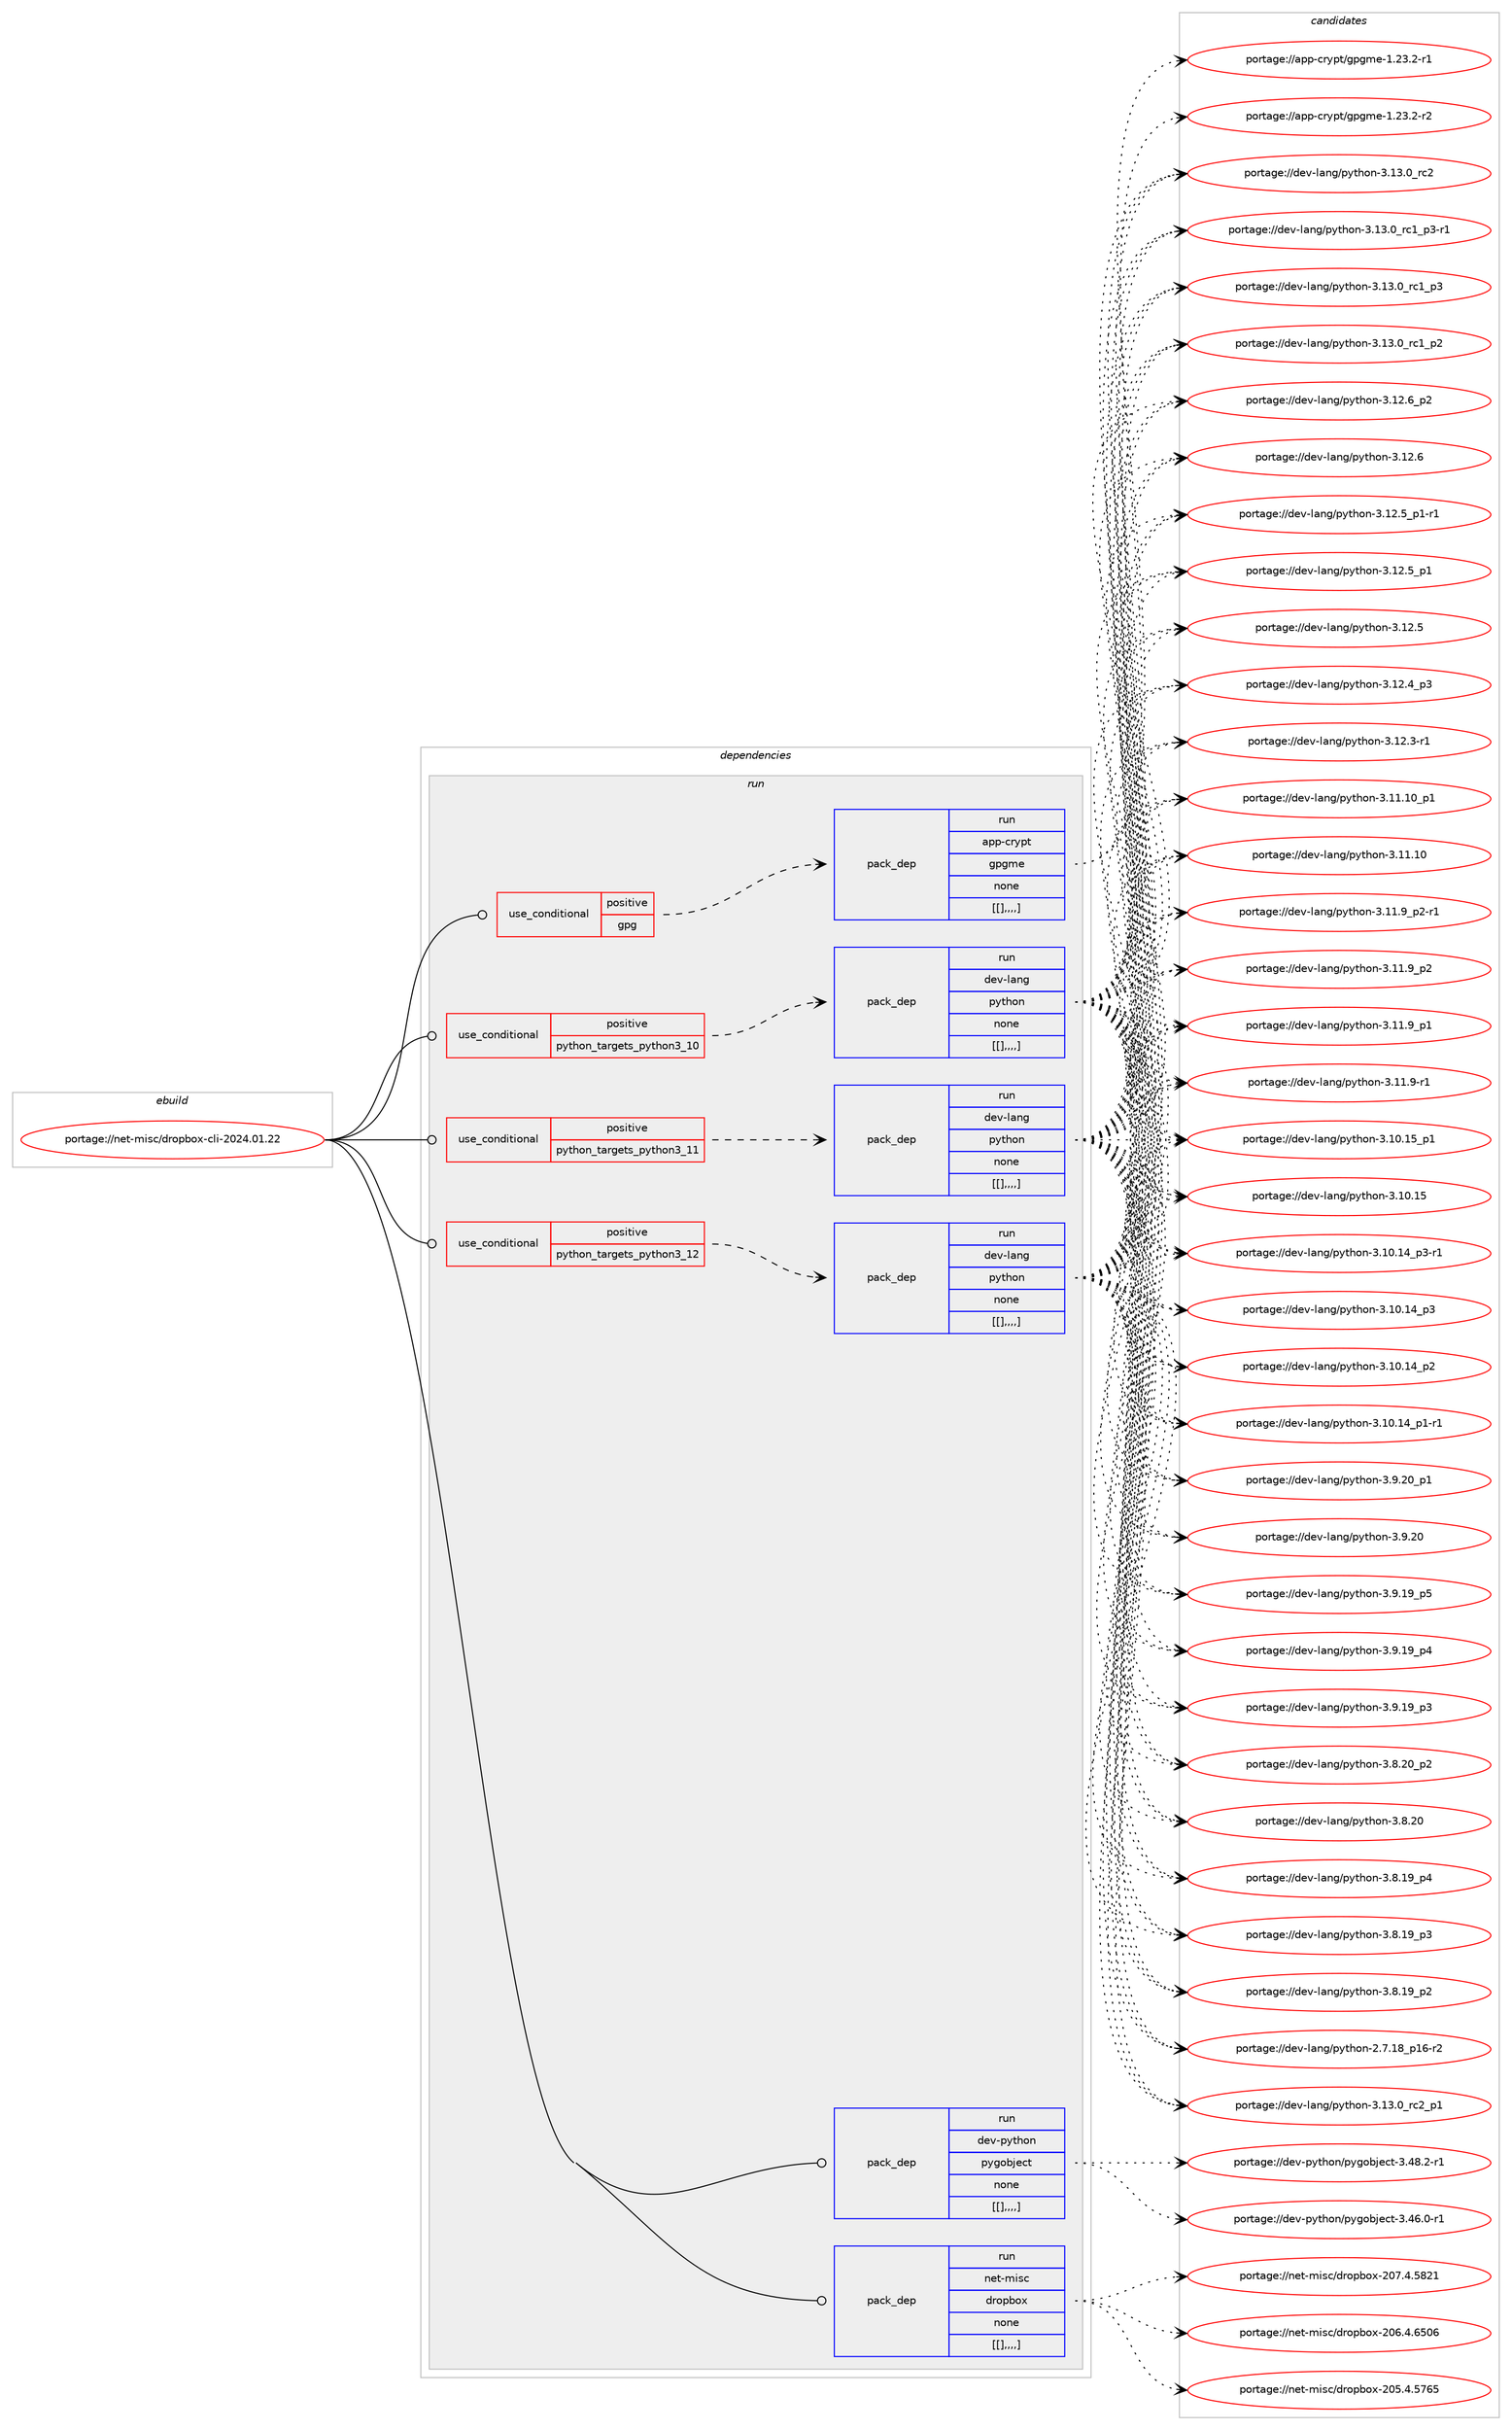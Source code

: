 digraph prolog {

# *************
# Graph options
# *************

newrank=true;
concentrate=true;
compound=true;
graph [rankdir=LR,fontname=Helvetica,fontsize=10,ranksep=1.5];#, ranksep=2.5, nodesep=0.2];
edge  [arrowhead=vee];
node  [fontname=Helvetica,fontsize=10];

# **********
# The ebuild
# **********

subgraph cluster_leftcol {
color=gray;
label=<<i>ebuild</i>>;
id [label="portage://net-misc/dropbox-cli-2024.01.22", color=red, width=4, href="../net-misc/dropbox-cli-2024.01.22.svg"];
}

# ****************
# The dependencies
# ****************

subgraph cluster_midcol {
color=gray;
label=<<i>dependencies</i>>;
subgraph cluster_compile {
fillcolor="#eeeeee";
style=filled;
label=<<i>compile</i>>;
}
subgraph cluster_compileandrun {
fillcolor="#eeeeee";
style=filled;
label=<<i>compile and run</i>>;
}
subgraph cluster_run {
fillcolor="#eeeeee";
style=filled;
label=<<i>run</i>>;
subgraph cond100515 {
dependency378895 [label=<<TABLE BORDER="0" CELLBORDER="1" CELLSPACING="0" CELLPADDING="4"><TR><TD ROWSPAN="3" CELLPADDING="10">use_conditional</TD></TR><TR><TD>positive</TD></TR><TR><TD>gpg</TD></TR></TABLE>>, shape=none, color=red];
subgraph pack275678 {
dependency378896 [label=<<TABLE BORDER="0" CELLBORDER="1" CELLSPACING="0" CELLPADDING="4" WIDTH="220"><TR><TD ROWSPAN="6" CELLPADDING="30">pack_dep</TD></TR><TR><TD WIDTH="110">run</TD></TR><TR><TD>app-crypt</TD></TR><TR><TD>gpgme</TD></TR><TR><TD>none</TD></TR><TR><TD>[[],,,,]</TD></TR></TABLE>>, shape=none, color=blue];
}
dependency378895:e -> dependency378896:w [weight=20,style="dashed",arrowhead="vee"];
}
id:e -> dependency378895:w [weight=20,style="solid",arrowhead="odot"];
subgraph cond100516 {
dependency378897 [label=<<TABLE BORDER="0" CELLBORDER="1" CELLSPACING="0" CELLPADDING="4"><TR><TD ROWSPAN="3" CELLPADDING="10">use_conditional</TD></TR><TR><TD>positive</TD></TR><TR><TD>python_targets_python3_10</TD></TR></TABLE>>, shape=none, color=red];
subgraph pack275679 {
dependency378898 [label=<<TABLE BORDER="0" CELLBORDER="1" CELLSPACING="0" CELLPADDING="4" WIDTH="220"><TR><TD ROWSPAN="6" CELLPADDING="30">pack_dep</TD></TR><TR><TD WIDTH="110">run</TD></TR><TR><TD>dev-lang</TD></TR><TR><TD>python</TD></TR><TR><TD>none</TD></TR><TR><TD>[[],,,,]</TD></TR></TABLE>>, shape=none, color=blue];
}
dependency378897:e -> dependency378898:w [weight=20,style="dashed",arrowhead="vee"];
}
id:e -> dependency378897:w [weight=20,style="solid",arrowhead="odot"];
subgraph cond100517 {
dependency378899 [label=<<TABLE BORDER="0" CELLBORDER="1" CELLSPACING="0" CELLPADDING="4"><TR><TD ROWSPAN="3" CELLPADDING="10">use_conditional</TD></TR><TR><TD>positive</TD></TR><TR><TD>python_targets_python3_11</TD></TR></TABLE>>, shape=none, color=red];
subgraph pack275680 {
dependency378900 [label=<<TABLE BORDER="0" CELLBORDER="1" CELLSPACING="0" CELLPADDING="4" WIDTH="220"><TR><TD ROWSPAN="6" CELLPADDING="30">pack_dep</TD></TR><TR><TD WIDTH="110">run</TD></TR><TR><TD>dev-lang</TD></TR><TR><TD>python</TD></TR><TR><TD>none</TD></TR><TR><TD>[[],,,,]</TD></TR></TABLE>>, shape=none, color=blue];
}
dependency378899:e -> dependency378900:w [weight=20,style="dashed",arrowhead="vee"];
}
id:e -> dependency378899:w [weight=20,style="solid",arrowhead="odot"];
subgraph cond100518 {
dependency378901 [label=<<TABLE BORDER="0" CELLBORDER="1" CELLSPACING="0" CELLPADDING="4"><TR><TD ROWSPAN="3" CELLPADDING="10">use_conditional</TD></TR><TR><TD>positive</TD></TR><TR><TD>python_targets_python3_12</TD></TR></TABLE>>, shape=none, color=red];
subgraph pack275681 {
dependency378902 [label=<<TABLE BORDER="0" CELLBORDER="1" CELLSPACING="0" CELLPADDING="4" WIDTH="220"><TR><TD ROWSPAN="6" CELLPADDING="30">pack_dep</TD></TR><TR><TD WIDTH="110">run</TD></TR><TR><TD>dev-lang</TD></TR><TR><TD>python</TD></TR><TR><TD>none</TD></TR><TR><TD>[[],,,,]</TD></TR></TABLE>>, shape=none, color=blue];
}
dependency378901:e -> dependency378902:w [weight=20,style="dashed",arrowhead="vee"];
}
id:e -> dependency378901:w [weight=20,style="solid",arrowhead="odot"];
subgraph pack275682 {
dependency378903 [label=<<TABLE BORDER="0" CELLBORDER="1" CELLSPACING="0" CELLPADDING="4" WIDTH="220"><TR><TD ROWSPAN="6" CELLPADDING="30">pack_dep</TD></TR><TR><TD WIDTH="110">run</TD></TR><TR><TD>dev-python</TD></TR><TR><TD>pygobject</TD></TR><TR><TD>none</TD></TR><TR><TD>[[],,,,]</TD></TR></TABLE>>, shape=none, color=blue];
}
id:e -> dependency378903:w [weight=20,style="solid",arrowhead="odot"];
subgraph pack275683 {
dependency378904 [label=<<TABLE BORDER="0" CELLBORDER="1" CELLSPACING="0" CELLPADDING="4" WIDTH="220"><TR><TD ROWSPAN="6" CELLPADDING="30">pack_dep</TD></TR><TR><TD WIDTH="110">run</TD></TR><TR><TD>net-misc</TD></TR><TR><TD>dropbox</TD></TR><TR><TD>none</TD></TR><TR><TD>[[],,,,]</TD></TR></TABLE>>, shape=none, color=blue];
}
id:e -> dependency378904:w [weight=20,style="solid",arrowhead="odot"];
}
}

# **************
# The candidates
# **************

subgraph cluster_choices {
rank=same;
color=gray;
label=<<i>candidates</i>>;

subgraph choice275678 {
color=black;
nodesep=1;
choice97112112459911412111211647103112103109101454946505146504511450 [label="portage://app-crypt/gpgme-1.23.2-r2", color=red, width=4,href="../app-crypt/gpgme-1.23.2-r2.svg"];
choice97112112459911412111211647103112103109101454946505146504511449 [label="portage://app-crypt/gpgme-1.23.2-r1", color=red, width=4,href="../app-crypt/gpgme-1.23.2-r1.svg"];
dependency378896:e -> choice97112112459911412111211647103112103109101454946505146504511450:w [style=dotted,weight="100"];
dependency378896:e -> choice97112112459911412111211647103112103109101454946505146504511449:w [style=dotted,weight="100"];
}
subgraph choice275679 {
color=black;
nodesep=1;
choice100101118451089711010347112121116104111110455146495146489511499509511249 [label="portage://dev-lang/python-3.13.0_rc2_p1", color=red, width=4,href="../dev-lang/python-3.13.0_rc2_p1.svg"];
choice10010111845108971101034711212111610411111045514649514648951149950 [label="portage://dev-lang/python-3.13.0_rc2", color=red, width=4,href="../dev-lang/python-3.13.0_rc2.svg"];
choice1001011184510897110103471121211161041111104551464951464895114994995112514511449 [label="portage://dev-lang/python-3.13.0_rc1_p3-r1", color=red, width=4,href="../dev-lang/python-3.13.0_rc1_p3-r1.svg"];
choice100101118451089711010347112121116104111110455146495146489511499499511251 [label="portage://dev-lang/python-3.13.0_rc1_p3", color=red, width=4,href="../dev-lang/python-3.13.0_rc1_p3.svg"];
choice100101118451089711010347112121116104111110455146495146489511499499511250 [label="portage://dev-lang/python-3.13.0_rc1_p2", color=red, width=4,href="../dev-lang/python-3.13.0_rc1_p2.svg"];
choice100101118451089711010347112121116104111110455146495046549511250 [label="portage://dev-lang/python-3.12.6_p2", color=red, width=4,href="../dev-lang/python-3.12.6_p2.svg"];
choice10010111845108971101034711212111610411111045514649504654 [label="portage://dev-lang/python-3.12.6", color=red, width=4,href="../dev-lang/python-3.12.6.svg"];
choice1001011184510897110103471121211161041111104551464950465395112494511449 [label="portage://dev-lang/python-3.12.5_p1-r1", color=red, width=4,href="../dev-lang/python-3.12.5_p1-r1.svg"];
choice100101118451089711010347112121116104111110455146495046539511249 [label="portage://dev-lang/python-3.12.5_p1", color=red, width=4,href="../dev-lang/python-3.12.5_p1.svg"];
choice10010111845108971101034711212111610411111045514649504653 [label="portage://dev-lang/python-3.12.5", color=red, width=4,href="../dev-lang/python-3.12.5.svg"];
choice100101118451089711010347112121116104111110455146495046529511251 [label="portage://dev-lang/python-3.12.4_p3", color=red, width=4,href="../dev-lang/python-3.12.4_p3.svg"];
choice100101118451089711010347112121116104111110455146495046514511449 [label="portage://dev-lang/python-3.12.3-r1", color=red, width=4,href="../dev-lang/python-3.12.3-r1.svg"];
choice10010111845108971101034711212111610411111045514649494649489511249 [label="portage://dev-lang/python-3.11.10_p1", color=red, width=4,href="../dev-lang/python-3.11.10_p1.svg"];
choice1001011184510897110103471121211161041111104551464949464948 [label="portage://dev-lang/python-3.11.10", color=red, width=4,href="../dev-lang/python-3.11.10.svg"];
choice1001011184510897110103471121211161041111104551464949465795112504511449 [label="portage://dev-lang/python-3.11.9_p2-r1", color=red, width=4,href="../dev-lang/python-3.11.9_p2-r1.svg"];
choice100101118451089711010347112121116104111110455146494946579511250 [label="portage://dev-lang/python-3.11.9_p2", color=red, width=4,href="../dev-lang/python-3.11.9_p2.svg"];
choice100101118451089711010347112121116104111110455146494946579511249 [label="portage://dev-lang/python-3.11.9_p1", color=red, width=4,href="../dev-lang/python-3.11.9_p1.svg"];
choice100101118451089711010347112121116104111110455146494946574511449 [label="portage://dev-lang/python-3.11.9-r1", color=red, width=4,href="../dev-lang/python-3.11.9-r1.svg"];
choice10010111845108971101034711212111610411111045514649484649539511249 [label="portage://dev-lang/python-3.10.15_p1", color=red, width=4,href="../dev-lang/python-3.10.15_p1.svg"];
choice1001011184510897110103471121211161041111104551464948464953 [label="portage://dev-lang/python-3.10.15", color=red, width=4,href="../dev-lang/python-3.10.15.svg"];
choice100101118451089711010347112121116104111110455146494846495295112514511449 [label="portage://dev-lang/python-3.10.14_p3-r1", color=red, width=4,href="../dev-lang/python-3.10.14_p3-r1.svg"];
choice10010111845108971101034711212111610411111045514649484649529511251 [label="portage://dev-lang/python-3.10.14_p3", color=red, width=4,href="../dev-lang/python-3.10.14_p3.svg"];
choice10010111845108971101034711212111610411111045514649484649529511250 [label="portage://dev-lang/python-3.10.14_p2", color=red, width=4,href="../dev-lang/python-3.10.14_p2.svg"];
choice100101118451089711010347112121116104111110455146494846495295112494511449 [label="portage://dev-lang/python-3.10.14_p1-r1", color=red, width=4,href="../dev-lang/python-3.10.14_p1-r1.svg"];
choice100101118451089711010347112121116104111110455146574650489511249 [label="portage://dev-lang/python-3.9.20_p1", color=red, width=4,href="../dev-lang/python-3.9.20_p1.svg"];
choice10010111845108971101034711212111610411111045514657465048 [label="portage://dev-lang/python-3.9.20", color=red, width=4,href="../dev-lang/python-3.9.20.svg"];
choice100101118451089711010347112121116104111110455146574649579511253 [label="portage://dev-lang/python-3.9.19_p5", color=red, width=4,href="../dev-lang/python-3.9.19_p5.svg"];
choice100101118451089711010347112121116104111110455146574649579511252 [label="portage://dev-lang/python-3.9.19_p4", color=red, width=4,href="../dev-lang/python-3.9.19_p4.svg"];
choice100101118451089711010347112121116104111110455146574649579511251 [label="portage://dev-lang/python-3.9.19_p3", color=red, width=4,href="../dev-lang/python-3.9.19_p3.svg"];
choice100101118451089711010347112121116104111110455146564650489511250 [label="portage://dev-lang/python-3.8.20_p2", color=red, width=4,href="../dev-lang/python-3.8.20_p2.svg"];
choice10010111845108971101034711212111610411111045514656465048 [label="portage://dev-lang/python-3.8.20", color=red, width=4,href="../dev-lang/python-3.8.20.svg"];
choice100101118451089711010347112121116104111110455146564649579511252 [label="portage://dev-lang/python-3.8.19_p4", color=red, width=4,href="../dev-lang/python-3.8.19_p4.svg"];
choice100101118451089711010347112121116104111110455146564649579511251 [label="portage://dev-lang/python-3.8.19_p3", color=red, width=4,href="../dev-lang/python-3.8.19_p3.svg"];
choice100101118451089711010347112121116104111110455146564649579511250 [label="portage://dev-lang/python-3.8.19_p2", color=red, width=4,href="../dev-lang/python-3.8.19_p2.svg"];
choice100101118451089711010347112121116104111110455046554649569511249544511450 [label="portage://dev-lang/python-2.7.18_p16-r2", color=red, width=4,href="../dev-lang/python-2.7.18_p16-r2.svg"];
dependency378898:e -> choice100101118451089711010347112121116104111110455146495146489511499509511249:w [style=dotted,weight="100"];
dependency378898:e -> choice10010111845108971101034711212111610411111045514649514648951149950:w [style=dotted,weight="100"];
dependency378898:e -> choice1001011184510897110103471121211161041111104551464951464895114994995112514511449:w [style=dotted,weight="100"];
dependency378898:e -> choice100101118451089711010347112121116104111110455146495146489511499499511251:w [style=dotted,weight="100"];
dependency378898:e -> choice100101118451089711010347112121116104111110455146495146489511499499511250:w [style=dotted,weight="100"];
dependency378898:e -> choice100101118451089711010347112121116104111110455146495046549511250:w [style=dotted,weight="100"];
dependency378898:e -> choice10010111845108971101034711212111610411111045514649504654:w [style=dotted,weight="100"];
dependency378898:e -> choice1001011184510897110103471121211161041111104551464950465395112494511449:w [style=dotted,weight="100"];
dependency378898:e -> choice100101118451089711010347112121116104111110455146495046539511249:w [style=dotted,weight="100"];
dependency378898:e -> choice10010111845108971101034711212111610411111045514649504653:w [style=dotted,weight="100"];
dependency378898:e -> choice100101118451089711010347112121116104111110455146495046529511251:w [style=dotted,weight="100"];
dependency378898:e -> choice100101118451089711010347112121116104111110455146495046514511449:w [style=dotted,weight="100"];
dependency378898:e -> choice10010111845108971101034711212111610411111045514649494649489511249:w [style=dotted,weight="100"];
dependency378898:e -> choice1001011184510897110103471121211161041111104551464949464948:w [style=dotted,weight="100"];
dependency378898:e -> choice1001011184510897110103471121211161041111104551464949465795112504511449:w [style=dotted,weight="100"];
dependency378898:e -> choice100101118451089711010347112121116104111110455146494946579511250:w [style=dotted,weight="100"];
dependency378898:e -> choice100101118451089711010347112121116104111110455146494946579511249:w [style=dotted,weight="100"];
dependency378898:e -> choice100101118451089711010347112121116104111110455146494946574511449:w [style=dotted,weight="100"];
dependency378898:e -> choice10010111845108971101034711212111610411111045514649484649539511249:w [style=dotted,weight="100"];
dependency378898:e -> choice1001011184510897110103471121211161041111104551464948464953:w [style=dotted,weight="100"];
dependency378898:e -> choice100101118451089711010347112121116104111110455146494846495295112514511449:w [style=dotted,weight="100"];
dependency378898:e -> choice10010111845108971101034711212111610411111045514649484649529511251:w [style=dotted,weight="100"];
dependency378898:e -> choice10010111845108971101034711212111610411111045514649484649529511250:w [style=dotted,weight="100"];
dependency378898:e -> choice100101118451089711010347112121116104111110455146494846495295112494511449:w [style=dotted,weight="100"];
dependency378898:e -> choice100101118451089711010347112121116104111110455146574650489511249:w [style=dotted,weight="100"];
dependency378898:e -> choice10010111845108971101034711212111610411111045514657465048:w [style=dotted,weight="100"];
dependency378898:e -> choice100101118451089711010347112121116104111110455146574649579511253:w [style=dotted,weight="100"];
dependency378898:e -> choice100101118451089711010347112121116104111110455146574649579511252:w [style=dotted,weight="100"];
dependency378898:e -> choice100101118451089711010347112121116104111110455146574649579511251:w [style=dotted,weight="100"];
dependency378898:e -> choice100101118451089711010347112121116104111110455146564650489511250:w [style=dotted,weight="100"];
dependency378898:e -> choice10010111845108971101034711212111610411111045514656465048:w [style=dotted,weight="100"];
dependency378898:e -> choice100101118451089711010347112121116104111110455146564649579511252:w [style=dotted,weight="100"];
dependency378898:e -> choice100101118451089711010347112121116104111110455146564649579511251:w [style=dotted,weight="100"];
dependency378898:e -> choice100101118451089711010347112121116104111110455146564649579511250:w [style=dotted,weight="100"];
dependency378898:e -> choice100101118451089711010347112121116104111110455046554649569511249544511450:w [style=dotted,weight="100"];
}
subgraph choice275680 {
color=black;
nodesep=1;
choice100101118451089711010347112121116104111110455146495146489511499509511249 [label="portage://dev-lang/python-3.13.0_rc2_p1", color=red, width=4,href="../dev-lang/python-3.13.0_rc2_p1.svg"];
choice10010111845108971101034711212111610411111045514649514648951149950 [label="portage://dev-lang/python-3.13.0_rc2", color=red, width=4,href="../dev-lang/python-3.13.0_rc2.svg"];
choice1001011184510897110103471121211161041111104551464951464895114994995112514511449 [label="portage://dev-lang/python-3.13.0_rc1_p3-r1", color=red, width=4,href="../dev-lang/python-3.13.0_rc1_p3-r1.svg"];
choice100101118451089711010347112121116104111110455146495146489511499499511251 [label="portage://dev-lang/python-3.13.0_rc1_p3", color=red, width=4,href="../dev-lang/python-3.13.0_rc1_p3.svg"];
choice100101118451089711010347112121116104111110455146495146489511499499511250 [label="portage://dev-lang/python-3.13.0_rc1_p2", color=red, width=4,href="../dev-lang/python-3.13.0_rc1_p2.svg"];
choice100101118451089711010347112121116104111110455146495046549511250 [label="portage://dev-lang/python-3.12.6_p2", color=red, width=4,href="../dev-lang/python-3.12.6_p2.svg"];
choice10010111845108971101034711212111610411111045514649504654 [label="portage://dev-lang/python-3.12.6", color=red, width=4,href="../dev-lang/python-3.12.6.svg"];
choice1001011184510897110103471121211161041111104551464950465395112494511449 [label="portage://dev-lang/python-3.12.5_p1-r1", color=red, width=4,href="../dev-lang/python-3.12.5_p1-r1.svg"];
choice100101118451089711010347112121116104111110455146495046539511249 [label="portage://dev-lang/python-3.12.5_p1", color=red, width=4,href="../dev-lang/python-3.12.5_p1.svg"];
choice10010111845108971101034711212111610411111045514649504653 [label="portage://dev-lang/python-3.12.5", color=red, width=4,href="../dev-lang/python-3.12.5.svg"];
choice100101118451089711010347112121116104111110455146495046529511251 [label="portage://dev-lang/python-3.12.4_p3", color=red, width=4,href="../dev-lang/python-3.12.4_p3.svg"];
choice100101118451089711010347112121116104111110455146495046514511449 [label="portage://dev-lang/python-3.12.3-r1", color=red, width=4,href="../dev-lang/python-3.12.3-r1.svg"];
choice10010111845108971101034711212111610411111045514649494649489511249 [label="portage://dev-lang/python-3.11.10_p1", color=red, width=4,href="../dev-lang/python-3.11.10_p1.svg"];
choice1001011184510897110103471121211161041111104551464949464948 [label="portage://dev-lang/python-3.11.10", color=red, width=4,href="../dev-lang/python-3.11.10.svg"];
choice1001011184510897110103471121211161041111104551464949465795112504511449 [label="portage://dev-lang/python-3.11.9_p2-r1", color=red, width=4,href="../dev-lang/python-3.11.9_p2-r1.svg"];
choice100101118451089711010347112121116104111110455146494946579511250 [label="portage://dev-lang/python-3.11.9_p2", color=red, width=4,href="../dev-lang/python-3.11.9_p2.svg"];
choice100101118451089711010347112121116104111110455146494946579511249 [label="portage://dev-lang/python-3.11.9_p1", color=red, width=4,href="../dev-lang/python-3.11.9_p1.svg"];
choice100101118451089711010347112121116104111110455146494946574511449 [label="portage://dev-lang/python-3.11.9-r1", color=red, width=4,href="../dev-lang/python-3.11.9-r1.svg"];
choice10010111845108971101034711212111610411111045514649484649539511249 [label="portage://dev-lang/python-3.10.15_p1", color=red, width=4,href="../dev-lang/python-3.10.15_p1.svg"];
choice1001011184510897110103471121211161041111104551464948464953 [label="portage://dev-lang/python-3.10.15", color=red, width=4,href="../dev-lang/python-3.10.15.svg"];
choice100101118451089711010347112121116104111110455146494846495295112514511449 [label="portage://dev-lang/python-3.10.14_p3-r1", color=red, width=4,href="../dev-lang/python-3.10.14_p3-r1.svg"];
choice10010111845108971101034711212111610411111045514649484649529511251 [label="portage://dev-lang/python-3.10.14_p3", color=red, width=4,href="../dev-lang/python-3.10.14_p3.svg"];
choice10010111845108971101034711212111610411111045514649484649529511250 [label="portage://dev-lang/python-3.10.14_p2", color=red, width=4,href="../dev-lang/python-3.10.14_p2.svg"];
choice100101118451089711010347112121116104111110455146494846495295112494511449 [label="portage://dev-lang/python-3.10.14_p1-r1", color=red, width=4,href="../dev-lang/python-3.10.14_p1-r1.svg"];
choice100101118451089711010347112121116104111110455146574650489511249 [label="portage://dev-lang/python-3.9.20_p1", color=red, width=4,href="../dev-lang/python-3.9.20_p1.svg"];
choice10010111845108971101034711212111610411111045514657465048 [label="portage://dev-lang/python-3.9.20", color=red, width=4,href="../dev-lang/python-3.9.20.svg"];
choice100101118451089711010347112121116104111110455146574649579511253 [label="portage://dev-lang/python-3.9.19_p5", color=red, width=4,href="../dev-lang/python-3.9.19_p5.svg"];
choice100101118451089711010347112121116104111110455146574649579511252 [label="portage://dev-lang/python-3.9.19_p4", color=red, width=4,href="../dev-lang/python-3.9.19_p4.svg"];
choice100101118451089711010347112121116104111110455146574649579511251 [label="portage://dev-lang/python-3.9.19_p3", color=red, width=4,href="../dev-lang/python-3.9.19_p3.svg"];
choice100101118451089711010347112121116104111110455146564650489511250 [label="portage://dev-lang/python-3.8.20_p2", color=red, width=4,href="../dev-lang/python-3.8.20_p2.svg"];
choice10010111845108971101034711212111610411111045514656465048 [label="portage://dev-lang/python-3.8.20", color=red, width=4,href="../dev-lang/python-3.8.20.svg"];
choice100101118451089711010347112121116104111110455146564649579511252 [label="portage://dev-lang/python-3.8.19_p4", color=red, width=4,href="../dev-lang/python-3.8.19_p4.svg"];
choice100101118451089711010347112121116104111110455146564649579511251 [label="portage://dev-lang/python-3.8.19_p3", color=red, width=4,href="../dev-lang/python-3.8.19_p3.svg"];
choice100101118451089711010347112121116104111110455146564649579511250 [label="portage://dev-lang/python-3.8.19_p2", color=red, width=4,href="../dev-lang/python-3.8.19_p2.svg"];
choice100101118451089711010347112121116104111110455046554649569511249544511450 [label="portage://dev-lang/python-2.7.18_p16-r2", color=red, width=4,href="../dev-lang/python-2.7.18_p16-r2.svg"];
dependency378900:e -> choice100101118451089711010347112121116104111110455146495146489511499509511249:w [style=dotted,weight="100"];
dependency378900:e -> choice10010111845108971101034711212111610411111045514649514648951149950:w [style=dotted,weight="100"];
dependency378900:e -> choice1001011184510897110103471121211161041111104551464951464895114994995112514511449:w [style=dotted,weight="100"];
dependency378900:e -> choice100101118451089711010347112121116104111110455146495146489511499499511251:w [style=dotted,weight="100"];
dependency378900:e -> choice100101118451089711010347112121116104111110455146495146489511499499511250:w [style=dotted,weight="100"];
dependency378900:e -> choice100101118451089711010347112121116104111110455146495046549511250:w [style=dotted,weight="100"];
dependency378900:e -> choice10010111845108971101034711212111610411111045514649504654:w [style=dotted,weight="100"];
dependency378900:e -> choice1001011184510897110103471121211161041111104551464950465395112494511449:w [style=dotted,weight="100"];
dependency378900:e -> choice100101118451089711010347112121116104111110455146495046539511249:w [style=dotted,weight="100"];
dependency378900:e -> choice10010111845108971101034711212111610411111045514649504653:w [style=dotted,weight="100"];
dependency378900:e -> choice100101118451089711010347112121116104111110455146495046529511251:w [style=dotted,weight="100"];
dependency378900:e -> choice100101118451089711010347112121116104111110455146495046514511449:w [style=dotted,weight="100"];
dependency378900:e -> choice10010111845108971101034711212111610411111045514649494649489511249:w [style=dotted,weight="100"];
dependency378900:e -> choice1001011184510897110103471121211161041111104551464949464948:w [style=dotted,weight="100"];
dependency378900:e -> choice1001011184510897110103471121211161041111104551464949465795112504511449:w [style=dotted,weight="100"];
dependency378900:e -> choice100101118451089711010347112121116104111110455146494946579511250:w [style=dotted,weight="100"];
dependency378900:e -> choice100101118451089711010347112121116104111110455146494946579511249:w [style=dotted,weight="100"];
dependency378900:e -> choice100101118451089711010347112121116104111110455146494946574511449:w [style=dotted,weight="100"];
dependency378900:e -> choice10010111845108971101034711212111610411111045514649484649539511249:w [style=dotted,weight="100"];
dependency378900:e -> choice1001011184510897110103471121211161041111104551464948464953:w [style=dotted,weight="100"];
dependency378900:e -> choice100101118451089711010347112121116104111110455146494846495295112514511449:w [style=dotted,weight="100"];
dependency378900:e -> choice10010111845108971101034711212111610411111045514649484649529511251:w [style=dotted,weight="100"];
dependency378900:e -> choice10010111845108971101034711212111610411111045514649484649529511250:w [style=dotted,weight="100"];
dependency378900:e -> choice100101118451089711010347112121116104111110455146494846495295112494511449:w [style=dotted,weight="100"];
dependency378900:e -> choice100101118451089711010347112121116104111110455146574650489511249:w [style=dotted,weight="100"];
dependency378900:e -> choice10010111845108971101034711212111610411111045514657465048:w [style=dotted,weight="100"];
dependency378900:e -> choice100101118451089711010347112121116104111110455146574649579511253:w [style=dotted,weight="100"];
dependency378900:e -> choice100101118451089711010347112121116104111110455146574649579511252:w [style=dotted,weight="100"];
dependency378900:e -> choice100101118451089711010347112121116104111110455146574649579511251:w [style=dotted,weight="100"];
dependency378900:e -> choice100101118451089711010347112121116104111110455146564650489511250:w [style=dotted,weight="100"];
dependency378900:e -> choice10010111845108971101034711212111610411111045514656465048:w [style=dotted,weight="100"];
dependency378900:e -> choice100101118451089711010347112121116104111110455146564649579511252:w [style=dotted,weight="100"];
dependency378900:e -> choice100101118451089711010347112121116104111110455146564649579511251:w [style=dotted,weight="100"];
dependency378900:e -> choice100101118451089711010347112121116104111110455146564649579511250:w [style=dotted,weight="100"];
dependency378900:e -> choice100101118451089711010347112121116104111110455046554649569511249544511450:w [style=dotted,weight="100"];
}
subgraph choice275681 {
color=black;
nodesep=1;
choice100101118451089711010347112121116104111110455146495146489511499509511249 [label="portage://dev-lang/python-3.13.0_rc2_p1", color=red, width=4,href="../dev-lang/python-3.13.0_rc2_p1.svg"];
choice10010111845108971101034711212111610411111045514649514648951149950 [label="portage://dev-lang/python-3.13.0_rc2", color=red, width=4,href="../dev-lang/python-3.13.0_rc2.svg"];
choice1001011184510897110103471121211161041111104551464951464895114994995112514511449 [label="portage://dev-lang/python-3.13.0_rc1_p3-r1", color=red, width=4,href="../dev-lang/python-3.13.0_rc1_p3-r1.svg"];
choice100101118451089711010347112121116104111110455146495146489511499499511251 [label="portage://dev-lang/python-3.13.0_rc1_p3", color=red, width=4,href="../dev-lang/python-3.13.0_rc1_p3.svg"];
choice100101118451089711010347112121116104111110455146495146489511499499511250 [label="portage://dev-lang/python-3.13.0_rc1_p2", color=red, width=4,href="../dev-lang/python-3.13.0_rc1_p2.svg"];
choice100101118451089711010347112121116104111110455146495046549511250 [label="portage://dev-lang/python-3.12.6_p2", color=red, width=4,href="../dev-lang/python-3.12.6_p2.svg"];
choice10010111845108971101034711212111610411111045514649504654 [label="portage://dev-lang/python-3.12.6", color=red, width=4,href="../dev-lang/python-3.12.6.svg"];
choice1001011184510897110103471121211161041111104551464950465395112494511449 [label="portage://dev-lang/python-3.12.5_p1-r1", color=red, width=4,href="../dev-lang/python-3.12.5_p1-r1.svg"];
choice100101118451089711010347112121116104111110455146495046539511249 [label="portage://dev-lang/python-3.12.5_p1", color=red, width=4,href="../dev-lang/python-3.12.5_p1.svg"];
choice10010111845108971101034711212111610411111045514649504653 [label="portage://dev-lang/python-3.12.5", color=red, width=4,href="../dev-lang/python-3.12.5.svg"];
choice100101118451089711010347112121116104111110455146495046529511251 [label="portage://dev-lang/python-3.12.4_p3", color=red, width=4,href="../dev-lang/python-3.12.4_p3.svg"];
choice100101118451089711010347112121116104111110455146495046514511449 [label="portage://dev-lang/python-3.12.3-r1", color=red, width=4,href="../dev-lang/python-3.12.3-r1.svg"];
choice10010111845108971101034711212111610411111045514649494649489511249 [label="portage://dev-lang/python-3.11.10_p1", color=red, width=4,href="../dev-lang/python-3.11.10_p1.svg"];
choice1001011184510897110103471121211161041111104551464949464948 [label="portage://dev-lang/python-3.11.10", color=red, width=4,href="../dev-lang/python-3.11.10.svg"];
choice1001011184510897110103471121211161041111104551464949465795112504511449 [label="portage://dev-lang/python-3.11.9_p2-r1", color=red, width=4,href="../dev-lang/python-3.11.9_p2-r1.svg"];
choice100101118451089711010347112121116104111110455146494946579511250 [label="portage://dev-lang/python-3.11.9_p2", color=red, width=4,href="../dev-lang/python-3.11.9_p2.svg"];
choice100101118451089711010347112121116104111110455146494946579511249 [label="portage://dev-lang/python-3.11.9_p1", color=red, width=4,href="../dev-lang/python-3.11.9_p1.svg"];
choice100101118451089711010347112121116104111110455146494946574511449 [label="portage://dev-lang/python-3.11.9-r1", color=red, width=4,href="../dev-lang/python-3.11.9-r1.svg"];
choice10010111845108971101034711212111610411111045514649484649539511249 [label="portage://dev-lang/python-3.10.15_p1", color=red, width=4,href="../dev-lang/python-3.10.15_p1.svg"];
choice1001011184510897110103471121211161041111104551464948464953 [label="portage://dev-lang/python-3.10.15", color=red, width=4,href="../dev-lang/python-3.10.15.svg"];
choice100101118451089711010347112121116104111110455146494846495295112514511449 [label="portage://dev-lang/python-3.10.14_p3-r1", color=red, width=4,href="../dev-lang/python-3.10.14_p3-r1.svg"];
choice10010111845108971101034711212111610411111045514649484649529511251 [label="portage://dev-lang/python-3.10.14_p3", color=red, width=4,href="../dev-lang/python-3.10.14_p3.svg"];
choice10010111845108971101034711212111610411111045514649484649529511250 [label="portage://dev-lang/python-3.10.14_p2", color=red, width=4,href="../dev-lang/python-3.10.14_p2.svg"];
choice100101118451089711010347112121116104111110455146494846495295112494511449 [label="portage://dev-lang/python-3.10.14_p1-r1", color=red, width=4,href="../dev-lang/python-3.10.14_p1-r1.svg"];
choice100101118451089711010347112121116104111110455146574650489511249 [label="portage://dev-lang/python-3.9.20_p1", color=red, width=4,href="../dev-lang/python-3.9.20_p1.svg"];
choice10010111845108971101034711212111610411111045514657465048 [label="portage://dev-lang/python-3.9.20", color=red, width=4,href="../dev-lang/python-3.9.20.svg"];
choice100101118451089711010347112121116104111110455146574649579511253 [label="portage://dev-lang/python-3.9.19_p5", color=red, width=4,href="../dev-lang/python-3.9.19_p5.svg"];
choice100101118451089711010347112121116104111110455146574649579511252 [label="portage://dev-lang/python-3.9.19_p4", color=red, width=4,href="../dev-lang/python-3.9.19_p4.svg"];
choice100101118451089711010347112121116104111110455146574649579511251 [label="portage://dev-lang/python-3.9.19_p3", color=red, width=4,href="../dev-lang/python-3.9.19_p3.svg"];
choice100101118451089711010347112121116104111110455146564650489511250 [label="portage://dev-lang/python-3.8.20_p2", color=red, width=4,href="../dev-lang/python-3.8.20_p2.svg"];
choice10010111845108971101034711212111610411111045514656465048 [label="portage://dev-lang/python-3.8.20", color=red, width=4,href="../dev-lang/python-3.8.20.svg"];
choice100101118451089711010347112121116104111110455146564649579511252 [label="portage://dev-lang/python-3.8.19_p4", color=red, width=4,href="../dev-lang/python-3.8.19_p4.svg"];
choice100101118451089711010347112121116104111110455146564649579511251 [label="portage://dev-lang/python-3.8.19_p3", color=red, width=4,href="../dev-lang/python-3.8.19_p3.svg"];
choice100101118451089711010347112121116104111110455146564649579511250 [label="portage://dev-lang/python-3.8.19_p2", color=red, width=4,href="../dev-lang/python-3.8.19_p2.svg"];
choice100101118451089711010347112121116104111110455046554649569511249544511450 [label="portage://dev-lang/python-2.7.18_p16-r2", color=red, width=4,href="../dev-lang/python-2.7.18_p16-r2.svg"];
dependency378902:e -> choice100101118451089711010347112121116104111110455146495146489511499509511249:w [style=dotted,weight="100"];
dependency378902:e -> choice10010111845108971101034711212111610411111045514649514648951149950:w [style=dotted,weight="100"];
dependency378902:e -> choice1001011184510897110103471121211161041111104551464951464895114994995112514511449:w [style=dotted,weight="100"];
dependency378902:e -> choice100101118451089711010347112121116104111110455146495146489511499499511251:w [style=dotted,weight="100"];
dependency378902:e -> choice100101118451089711010347112121116104111110455146495146489511499499511250:w [style=dotted,weight="100"];
dependency378902:e -> choice100101118451089711010347112121116104111110455146495046549511250:w [style=dotted,weight="100"];
dependency378902:e -> choice10010111845108971101034711212111610411111045514649504654:w [style=dotted,weight="100"];
dependency378902:e -> choice1001011184510897110103471121211161041111104551464950465395112494511449:w [style=dotted,weight="100"];
dependency378902:e -> choice100101118451089711010347112121116104111110455146495046539511249:w [style=dotted,weight="100"];
dependency378902:e -> choice10010111845108971101034711212111610411111045514649504653:w [style=dotted,weight="100"];
dependency378902:e -> choice100101118451089711010347112121116104111110455146495046529511251:w [style=dotted,weight="100"];
dependency378902:e -> choice100101118451089711010347112121116104111110455146495046514511449:w [style=dotted,weight="100"];
dependency378902:e -> choice10010111845108971101034711212111610411111045514649494649489511249:w [style=dotted,weight="100"];
dependency378902:e -> choice1001011184510897110103471121211161041111104551464949464948:w [style=dotted,weight="100"];
dependency378902:e -> choice1001011184510897110103471121211161041111104551464949465795112504511449:w [style=dotted,weight="100"];
dependency378902:e -> choice100101118451089711010347112121116104111110455146494946579511250:w [style=dotted,weight="100"];
dependency378902:e -> choice100101118451089711010347112121116104111110455146494946579511249:w [style=dotted,weight="100"];
dependency378902:e -> choice100101118451089711010347112121116104111110455146494946574511449:w [style=dotted,weight="100"];
dependency378902:e -> choice10010111845108971101034711212111610411111045514649484649539511249:w [style=dotted,weight="100"];
dependency378902:e -> choice1001011184510897110103471121211161041111104551464948464953:w [style=dotted,weight="100"];
dependency378902:e -> choice100101118451089711010347112121116104111110455146494846495295112514511449:w [style=dotted,weight="100"];
dependency378902:e -> choice10010111845108971101034711212111610411111045514649484649529511251:w [style=dotted,weight="100"];
dependency378902:e -> choice10010111845108971101034711212111610411111045514649484649529511250:w [style=dotted,weight="100"];
dependency378902:e -> choice100101118451089711010347112121116104111110455146494846495295112494511449:w [style=dotted,weight="100"];
dependency378902:e -> choice100101118451089711010347112121116104111110455146574650489511249:w [style=dotted,weight="100"];
dependency378902:e -> choice10010111845108971101034711212111610411111045514657465048:w [style=dotted,weight="100"];
dependency378902:e -> choice100101118451089711010347112121116104111110455146574649579511253:w [style=dotted,weight="100"];
dependency378902:e -> choice100101118451089711010347112121116104111110455146574649579511252:w [style=dotted,weight="100"];
dependency378902:e -> choice100101118451089711010347112121116104111110455146574649579511251:w [style=dotted,weight="100"];
dependency378902:e -> choice100101118451089711010347112121116104111110455146564650489511250:w [style=dotted,weight="100"];
dependency378902:e -> choice10010111845108971101034711212111610411111045514656465048:w [style=dotted,weight="100"];
dependency378902:e -> choice100101118451089711010347112121116104111110455146564649579511252:w [style=dotted,weight="100"];
dependency378902:e -> choice100101118451089711010347112121116104111110455146564649579511251:w [style=dotted,weight="100"];
dependency378902:e -> choice100101118451089711010347112121116104111110455146564649579511250:w [style=dotted,weight="100"];
dependency378902:e -> choice100101118451089711010347112121116104111110455046554649569511249544511450:w [style=dotted,weight="100"];
}
subgraph choice275682 {
color=black;
nodesep=1;
choice10010111845112121116104111110471121211031119810610199116455146525646504511449 [label="portage://dev-python/pygobject-3.48.2-r1", color=red, width=4,href="../dev-python/pygobject-3.48.2-r1.svg"];
choice10010111845112121116104111110471121211031119810610199116455146525446484511449 [label="portage://dev-python/pygobject-3.46.0-r1", color=red, width=4,href="../dev-python/pygobject-3.46.0-r1.svg"];
dependency378903:e -> choice10010111845112121116104111110471121211031119810610199116455146525646504511449:w [style=dotted,weight="100"];
dependency378903:e -> choice10010111845112121116104111110471121211031119810610199116455146525446484511449:w [style=dotted,weight="100"];
}
subgraph choice275683 {
color=black;
nodesep=1;
choice110101116451091051159947100114111112981111204550485546524653565049 [label="portage://net-misc/dropbox-207.4.5821", color=red, width=4,href="../net-misc/dropbox-207.4.5821.svg"];
choice110101116451091051159947100114111112981111204550485446524654534854 [label="portage://net-misc/dropbox-206.4.6506", color=red, width=4,href="../net-misc/dropbox-206.4.6506.svg"];
choice110101116451091051159947100114111112981111204550485346524653555453 [label="portage://net-misc/dropbox-205.4.5765", color=red, width=4,href="../net-misc/dropbox-205.4.5765.svg"];
dependency378904:e -> choice110101116451091051159947100114111112981111204550485546524653565049:w [style=dotted,weight="100"];
dependency378904:e -> choice110101116451091051159947100114111112981111204550485446524654534854:w [style=dotted,weight="100"];
dependency378904:e -> choice110101116451091051159947100114111112981111204550485346524653555453:w [style=dotted,weight="100"];
}
}

}
